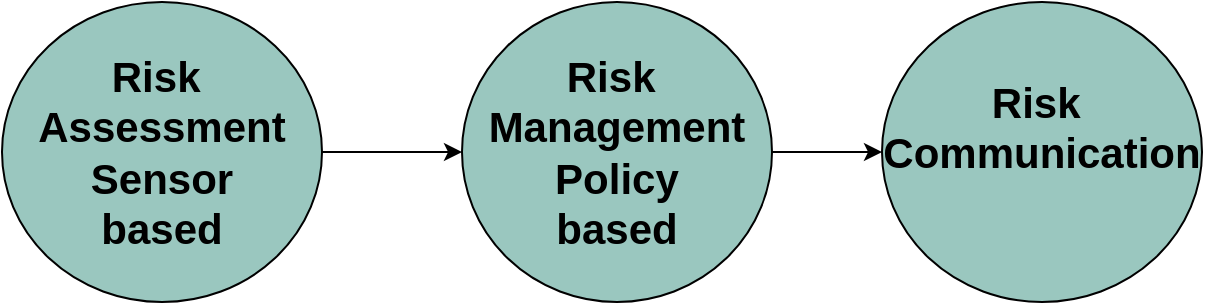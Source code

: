 <mxfile version="21.0.4" type="device"><diagram name="Page-1" id="DXRMYyV37yDBops1eDJp"><mxGraphModel dx="1434" dy="756" grid="1" gridSize="10" guides="1" tooltips="1" connect="1" arrows="1" fold="1" page="1" pageScale="1" pageWidth="850" pageHeight="1100" math="0" shadow="0"><root><mxCell id="0"/><mxCell id="1" parent="0"/><mxCell id="YFcHRiF5QEzNMFCwHqyZ-7" value="" style="group" vertex="1" connectable="0" parent="1"><mxGeometry x="140" y="100" width="600" height="150" as="geometry"/></mxCell><mxCell id="YFcHRiF5QEzNMFCwHqyZ-2" value="&lt;font style=&quot;font-size: 21px;&quot;&gt;&lt;b&gt;Risk&amp;nbsp;&lt;br&gt;Assessment&lt;br&gt;Sensor&lt;br&gt;based&lt;br&gt;&lt;/b&gt;&lt;/font&gt;" style="ellipse;whiteSpace=wrap;html=1;fillStyle=solid;fillColor=#9AC7BF;" vertex="1" parent="YFcHRiF5QEzNMFCwHqyZ-7"><mxGeometry width="160" height="150" as="geometry"/></mxCell><mxCell id="YFcHRiF5QEzNMFCwHqyZ-3" value="&lt;font style=&quot;font-size: 21px;&quot;&gt;&lt;b&gt;Risk&amp;nbsp;&lt;br&gt;Management&lt;br&gt;Policy&lt;br&gt;based&lt;br&gt;&lt;/b&gt;&lt;/font&gt;" style="ellipse;whiteSpace=wrap;html=1;fillStyle=solid;fillColor=#9AC7BF;" vertex="1" parent="YFcHRiF5QEzNMFCwHqyZ-7"><mxGeometry x="230" width="155" height="150" as="geometry"/></mxCell><mxCell id="YFcHRiF5QEzNMFCwHqyZ-5" style="edgeStyle=orthogonalEdgeStyle;rounded=0;orthogonalLoop=1;jettySize=auto;html=1;entryX=0;entryY=0.5;entryDx=0;entryDy=0;" edge="1" parent="YFcHRiF5QEzNMFCwHqyZ-7" source="YFcHRiF5QEzNMFCwHqyZ-2" target="YFcHRiF5QEzNMFCwHqyZ-3"><mxGeometry relative="1" as="geometry"/></mxCell><mxCell id="YFcHRiF5QEzNMFCwHqyZ-4" value="&lt;font style=&quot;font-size: 21px;&quot;&gt;&lt;b&gt;Risk&amp;nbsp;&lt;br&gt;Communication&lt;br&gt;&lt;br&gt;&lt;/b&gt;&lt;/font&gt;" style="ellipse;whiteSpace=wrap;html=1;fillStyle=solid;fillColor=#9AC7BF;" vertex="1" parent="YFcHRiF5QEzNMFCwHqyZ-7"><mxGeometry x="440" width="160" height="150" as="geometry"/></mxCell><mxCell id="YFcHRiF5QEzNMFCwHqyZ-6" style="edgeStyle=orthogonalEdgeStyle;rounded=0;orthogonalLoop=1;jettySize=auto;html=1;entryX=0;entryY=0.5;entryDx=0;entryDy=0;" edge="1" parent="YFcHRiF5QEzNMFCwHqyZ-7" source="YFcHRiF5QEzNMFCwHqyZ-3" target="YFcHRiF5QEzNMFCwHqyZ-4"><mxGeometry relative="1" as="geometry"/></mxCell></root></mxGraphModel></diagram></mxfile>